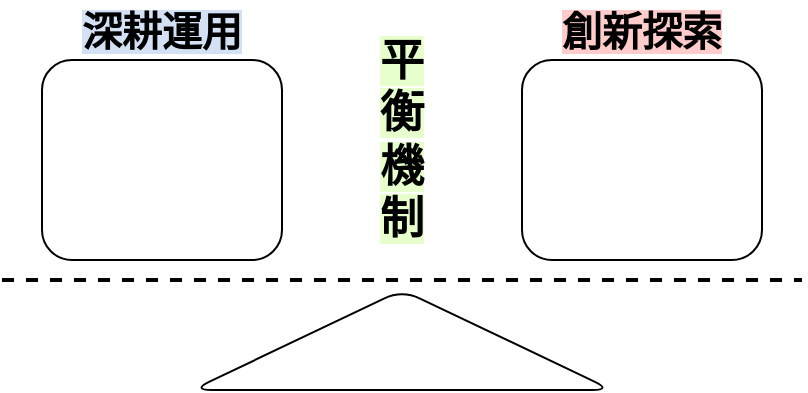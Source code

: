 <mxfile version="26.3.0">
  <diagram name="第1頁" id="_MaqUpJ7oEheKCF0Ef28">
    <mxGraphModel dx="715" dy="377" grid="1" gridSize="10" guides="1" tooltips="1" connect="1" arrows="1" fold="1" page="1" pageScale="1" pageWidth="1169" pageHeight="827" math="0" shadow="0">
      <root>
        <mxCell id="0" />
        <mxCell id="1" parent="0" />
        <mxCell id="VXFmxYhwd_XNbxnLM9Wa-7" value="" style="triangle;whiteSpace=wrap;html=1;rounded=1;rotation=-90;" vertex="1" parent="1">
          <mxGeometry x="335" y="295" width="50" height="210" as="geometry" />
        </mxCell>
        <mxCell id="VXFmxYhwd_XNbxnLM9Wa-5" value="" style="endArrow=none;dashed=1;html=1;rounded=0;strokeWidth=2;strokeColor=default;" edge="1" parent="1">
          <mxGeometry width="50" height="50" relative="1" as="geometry">
            <mxPoint x="160" y="370" as="sourcePoint" />
            <mxPoint x="560" y="370" as="targetPoint" />
          </mxGeometry>
        </mxCell>
        <mxCell id="VXFmxYhwd_XNbxnLM9Wa-26" value="" style="rounded=1;whiteSpace=wrap;html=1;" vertex="1" parent="1">
          <mxGeometry x="180" y="260" width="120" height="100" as="geometry" />
        </mxCell>
        <mxCell id="VXFmxYhwd_XNbxnLM9Wa-27" value="" style="rounded=1;whiteSpace=wrap;html=1;" vertex="1" parent="1">
          <mxGeometry x="420" y="260" width="120" height="100" as="geometry" />
        </mxCell>
        <mxCell id="VXFmxYhwd_XNbxnLM9Wa-34" value="&lt;font style=&quot;font-size: 20px; background-color: rgb(212, 225, 245);&quot; face=&quot;標楷體&quot;&gt;&lt;b&gt;深耕運用&lt;/b&gt;&lt;/font&gt;" style="text;html=1;align=center;verticalAlign=middle;whiteSpace=wrap;rounded=0;" vertex="1" parent="1">
          <mxGeometry x="195" y="230" width="90" height="30" as="geometry" />
        </mxCell>
        <mxCell id="VXFmxYhwd_XNbxnLM9Wa-36" value="&lt;font style=&quot;font-size: 20px; background-color: rgb(255, 204, 204);&quot; face=&quot;標楷體&quot;&gt;&lt;b&gt;創新探索&lt;/b&gt;&lt;/font&gt;" style="text;html=1;align=center;verticalAlign=middle;whiteSpace=wrap;rounded=0;" vertex="1" parent="1">
          <mxGeometry x="435" y="230" width="90" height="30" as="geometry" />
        </mxCell>
        <mxCell id="VXFmxYhwd_XNbxnLM9Wa-30" value="&lt;font style=&quot;font-size: 22px; background-color: rgb(230, 255, 204);&quot; face=&quot;標楷體&quot;&gt;&lt;b&gt;平衡機制&lt;/b&gt;&lt;/font&gt;" style="text;html=1;align=center;verticalAlign=middle;whiteSpace=wrap;rounded=0;" vertex="1" parent="1">
          <mxGeometry x="350" y="287.143" width="20" height="25.714" as="geometry" />
        </mxCell>
      </root>
    </mxGraphModel>
  </diagram>
</mxfile>
